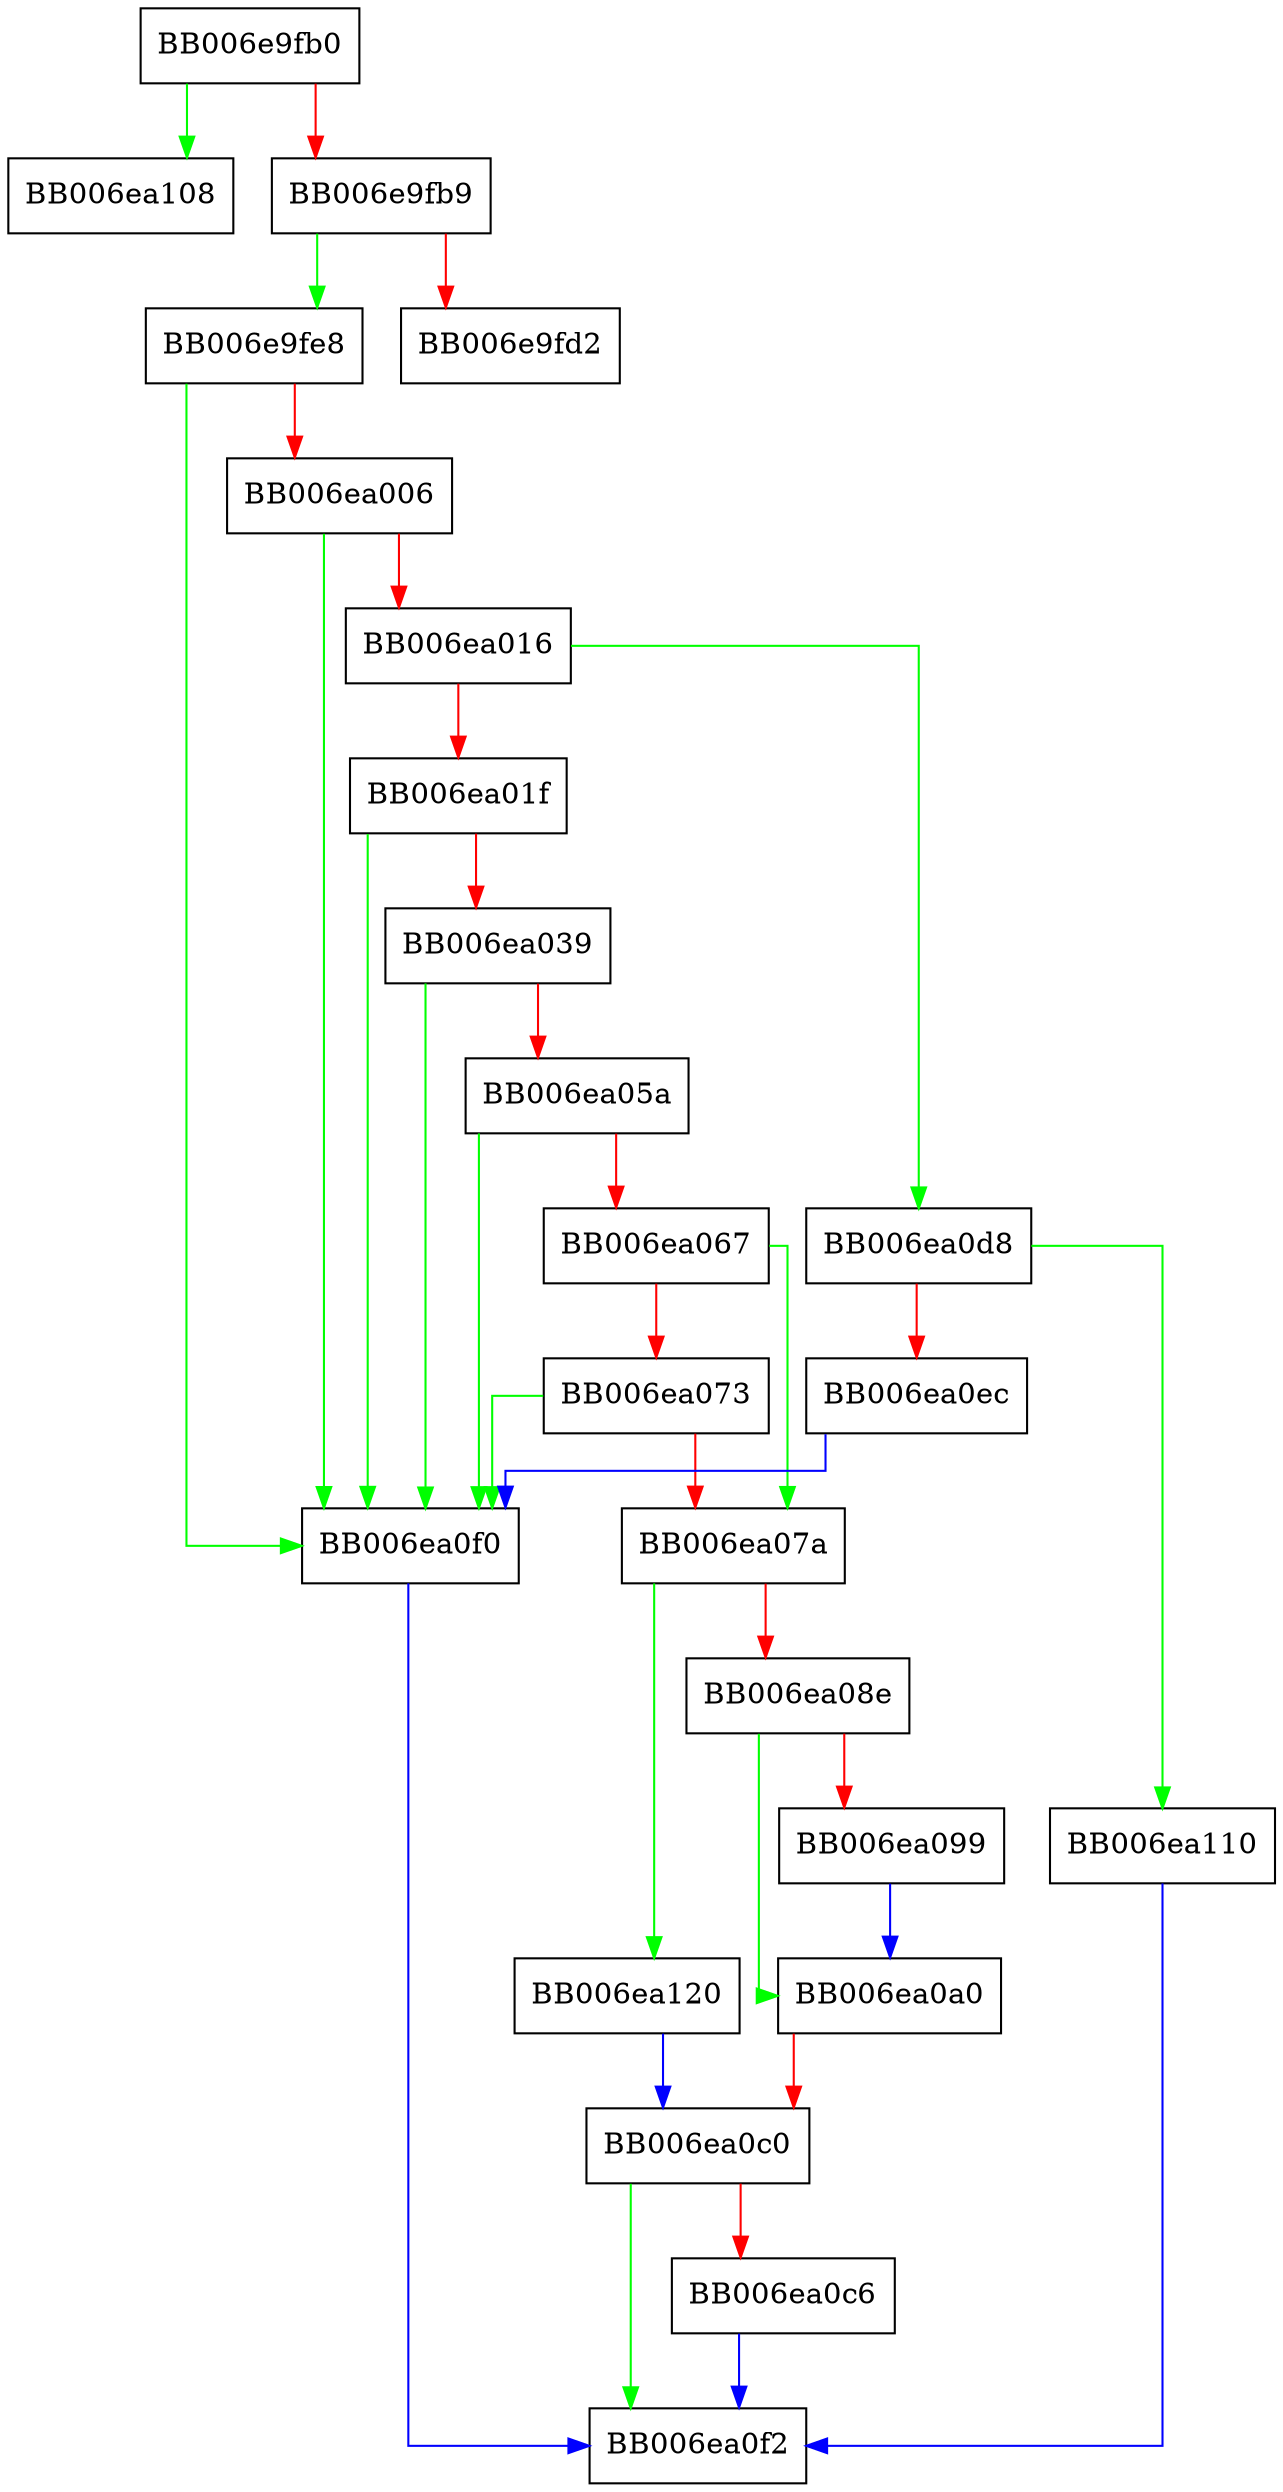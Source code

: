 digraph ecdsa_digest_sign_final {
  node [shape="box"];
  graph [splines=ortho];
  BB006e9fb0 -> BB006ea108 [color="green"];
  BB006e9fb0 -> BB006e9fb9 [color="red"];
  BB006e9fb9 -> BB006e9fe8 [color="green"];
  BB006e9fb9 -> BB006e9fd2 [color="red"];
  BB006e9fe8 -> BB006ea0f0 [color="green"];
  BB006e9fe8 -> BB006ea006 [color="red"];
  BB006ea006 -> BB006ea0f0 [color="green"];
  BB006ea006 -> BB006ea016 [color="red"];
  BB006ea016 -> BB006ea0d8 [color="green"];
  BB006ea016 -> BB006ea01f [color="red"];
  BB006ea01f -> BB006ea0f0 [color="green"];
  BB006ea01f -> BB006ea039 [color="red"];
  BB006ea039 -> BB006ea0f0 [color="green"];
  BB006ea039 -> BB006ea05a [color="red"];
  BB006ea05a -> BB006ea0f0 [color="green"];
  BB006ea05a -> BB006ea067 [color="red"];
  BB006ea067 -> BB006ea07a [color="green"];
  BB006ea067 -> BB006ea073 [color="red"];
  BB006ea073 -> BB006ea0f0 [color="green"];
  BB006ea073 -> BB006ea07a [color="red"];
  BB006ea07a -> BB006ea120 [color="green"];
  BB006ea07a -> BB006ea08e [color="red"];
  BB006ea08e -> BB006ea0a0 [color="green"];
  BB006ea08e -> BB006ea099 [color="red"];
  BB006ea099 -> BB006ea0a0 [color="blue"];
  BB006ea0a0 -> BB006ea0c0 [color="red"];
  BB006ea0c0 -> BB006ea0f2 [color="green"];
  BB006ea0c0 -> BB006ea0c6 [color="red"];
  BB006ea0c6 -> BB006ea0f2 [color="blue"];
  BB006ea0d8 -> BB006ea110 [color="green"];
  BB006ea0d8 -> BB006ea0ec [color="red"];
  BB006ea0ec -> BB006ea0f0 [color="blue"];
  BB006ea0f0 -> BB006ea0f2 [color="blue"];
  BB006ea110 -> BB006ea0f2 [color="blue"];
  BB006ea120 -> BB006ea0c0 [color="blue"];
}